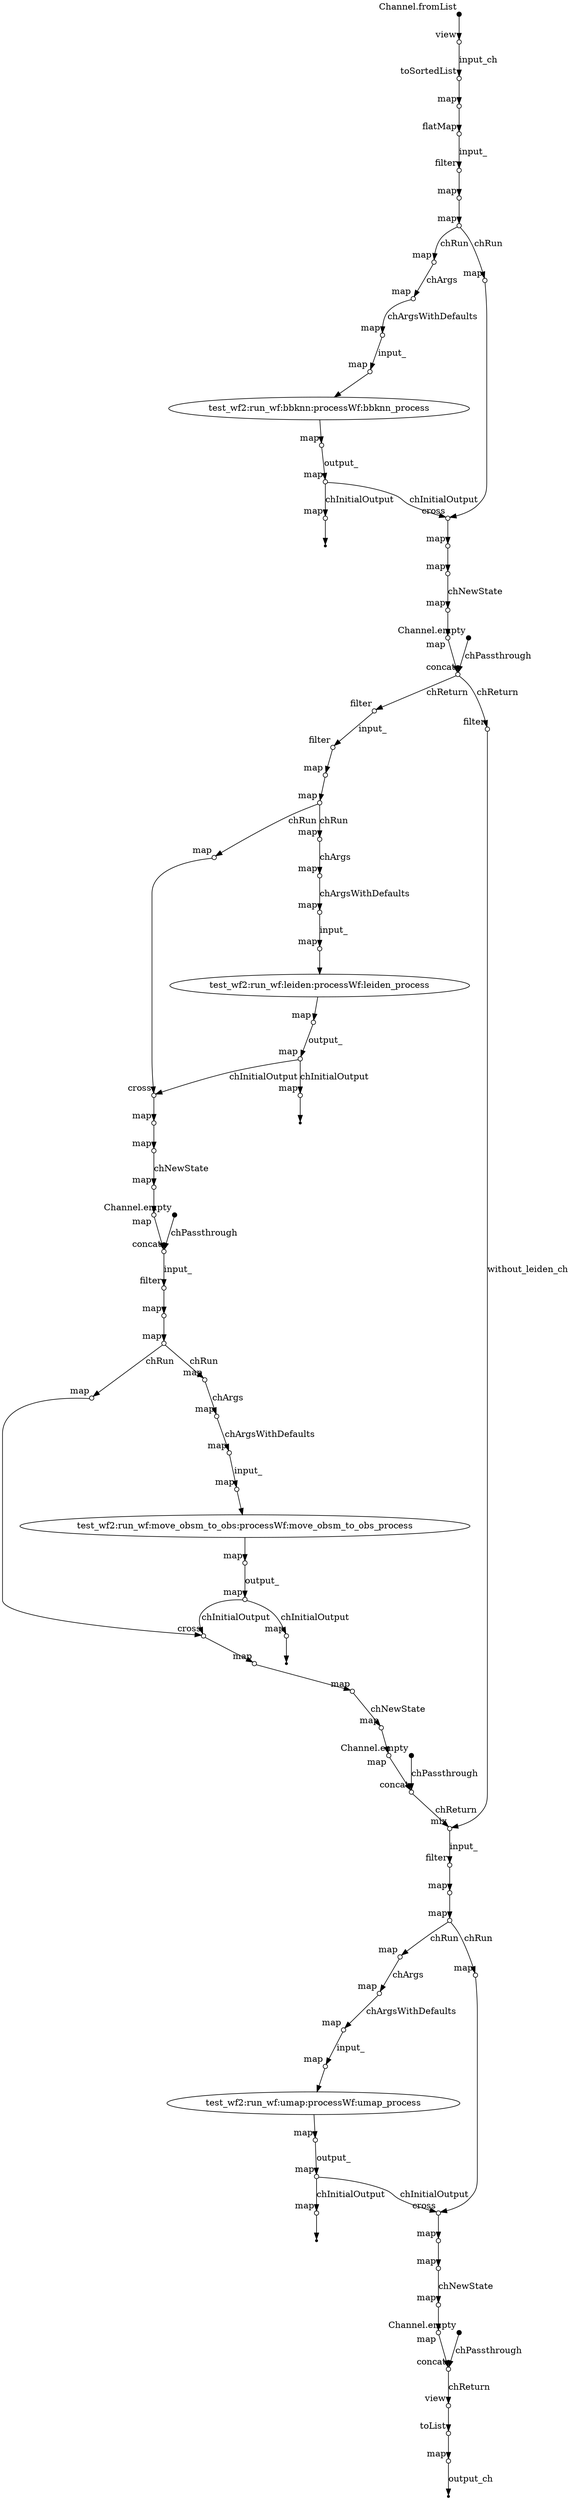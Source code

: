 digraph "graph" {
p0 [shape=point,label="",fixedsize=true,width=0.1,xlabel="Channel.fromList"];
p1 [shape=circle,label="",fixedsize=true,width=0.1,xlabel="view"];
p0 -> p1;

p1 [shape=circle,label="",fixedsize=true,width=0.1,xlabel="view"];
p2 [shape=circle,label="",fixedsize=true,width=0.1,xlabel="toSortedList"];
p1 -> p2 [label="input_ch"];

p2 [shape=circle,label="",fixedsize=true,width=0.1,xlabel="toSortedList"];
p3 [shape=circle,label="",fixedsize=true,width=0.1,xlabel="map"];
p2 -> p3;

p3 [shape=circle,label="",fixedsize=true,width=0.1,xlabel="map"];
p4 [shape=circle,label="",fixedsize=true,width=0.1,xlabel="flatMap"];
p3 -> p4;

p4 [shape=circle,label="",fixedsize=true,width=0.1,xlabel="flatMap"];
p5 [shape=circle,label="",fixedsize=true,width=0.1,xlabel="filter"];
p4 -> p5 [label="input_"];

p5 [shape=circle,label="",fixedsize=true,width=0.1,xlabel="filter"];
p6 [shape=circle,label="",fixedsize=true,width=0.1,xlabel="map"];
p5 -> p6;

p6 [shape=circle,label="",fixedsize=true,width=0.1,xlabel="map"];
p7 [shape=circle,label="",fixedsize=true,width=0.1,xlabel="map"];
p6 -> p7;

p7 [shape=circle,label="",fixedsize=true,width=0.1,xlabel="map"];
p9 [shape=circle,label="",fixedsize=true,width=0.1,xlabel="map"];
p7 -> p9 [label="chRun"];

p8 [shape=point,label="",fixedsize=true,width=0.1,xlabel="Channel.empty"];
p24 [shape=circle,label="",fixedsize=true,width=0.1,xlabel="concat"];
p8 -> p24 [label="chPassthrough"];

p9 [shape=circle,label="",fixedsize=true,width=0.1,xlabel="map"];
p10 [shape=circle,label="",fixedsize=true,width=0.1,xlabel="map"];
p9 -> p10 [label="chArgs"];

p10 [shape=circle,label="",fixedsize=true,width=0.1,xlabel="map"];
p11 [shape=circle,label="",fixedsize=true,width=0.1,xlabel="map"];
p10 -> p11 [label="chArgsWithDefaults"];

p11 [shape=circle,label="",fixedsize=true,width=0.1,xlabel="map"];
p12 [shape=circle,label="",fixedsize=true,width=0.1,xlabel="map"];
p11 -> p12 [label="input_"];

p12 [shape=circle,label="",fixedsize=true,width=0.1,xlabel="map"];
p13 [label="test_wf2:run_wf:bbknn:processWf:bbknn_process"];
p12 -> p13;

p13 [label="test_wf2:run_wf:bbknn:processWf:bbknn_process"];
p14 [shape=circle,label="",fixedsize=true,width=0.1,xlabel="map"];
p13 -> p14;

p14 [shape=circle,label="",fixedsize=true,width=0.1,xlabel="map"];
p15 [shape=circle,label="",fixedsize=true,width=0.1,xlabel="map"];
p14 -> p15 [label="output_"];

p15 [shape=circle,label="",fixedsize=true,width=0.1,xlabel="map"];
p17 [shape=circle,label="",fixedsize=true,width=0.1,xlabel="map"];
p15 -> p17 [label="chInitialOutput"];

p7 [shape=circle,label="",fixedsize=true,width=0.1,xlabel="map"];
p16 [shape=circle,label="",fixedsize=true,width=0.1,xlabel="map"];
p7 -> p16 [label="chRun"];

p16 [shape=circle,label="",fixedsize=true,width=0.1,xlabel="map"];
p19 [shape=circle,label="",fixedsize=true,width=0.1,xlabel="cross"];
p16 -> p19;

p17 [shape=circle,label="",fixedsize=true,width=0.1,xlabel="map"];
p18 [shape=point];
p17 -> p18;

p15 [shape=circle,label="",fixedsize=true,width=0.1,xlabel="map"];
p19 [shape=circle,label="",fixedsize=true,width=0.1,xlabel="cross"];
p15 -> p19 [label="chInitialOutput"];

p19 [shape=circle,label="",fixedsize=true,width=0.1,xlabel="cross"];
p20 [shape=circle,label="",fixedsize=true,width=0.1,xlabel="map"];
p19 -> p20;

p20 [shape=circle,label="",fixedsize=true,width=0.1,xlabel="map"];
p21 [shape=circle,label="",fixedsize=true,width=0.1,xlabel="map"];
p20 -> p21;

p21 [shape=circle,label="",fixedsize=true,width=0.1,xlabel="map"];
p22 [shape=circle,label="",fixedsize=true,width=0.1,xlabel="map"];
p21 -> p22 [label="chNewState"];

p22 [shape=circle,label="",fixedsize=true,width=0.1,xlabel="map"];
p23 [shape=circle,label="",fixedsize=true,width=0.1,xlabel="map"];
p22 -> p23;

p23 [shape=circle,label="",fixedsize=true,width=0.1,xlabel="map"];
p24 [shape=circle,label="",fixedsize=true,width=0.1,xlabel="concat"];
p23 -> p24;

p24 [shape=circle,label="",fixedsize=true,width=0.1,xlabel="concat"];
p25 [shape=circle,label="",fixedsize=true,width=0.1,xlabel="filter"];
p24 -> p25 [label="chReturn"];

p25 [shape=circle,label="",fixedsize=true,width=0.1,xlabel="filter"];
p26 [shape=circle,label="",fixedsize=true,width=0.1,xlabel="filter"];
p25 -> p26 [label="input_"];

p26 [shape=circle,label="",fixedsize=true,width=0.1,xlabel="filter"];
p27 [shape=circle,label="",fixedsize=true,width=0.1,xlabel="map"];
p26 -> p27;

p27 [shape=circle,label="",fixedsize=true,width=0.1,xlabel="map"];
p28 [shape=circle,label="",fixedsize=true,width=0.1,xlabel="map"];
p27 -> p28;

p28 [shape=circle,label="",fixedsize=true,width=0.1,xlabel="map"];
p30 [shape=circle,label="",fixedsize=true,width=0.1,xlabel="map"];
p28 -> p30 [label="chRun"];

p29 [shape=point,label="",fixedsize=true,width=0.1,xlabel="Channel.empty"];
p45 [shape=circle,label="",fixedsize=true,width=0.1,xlabel="concat"];
p29 -> p45 [label="chPassthrough"];

p30 [shape=circle,label="",fixedsize=true,width=0.1,xlabel="map"];
p31 [shape=circle,label="",fixedsize=true,width=0.1,xlabel="map"];
p30 -> p31 [label="chArgs"];

p31 [shape=circle,label="",fixedsize=true,width=0.1,xlabel="map"];
p32 [shape=circle,label="",fixedsize=true,width=0.1,xlabel="map"];
p31 -> p32 [label="chArgsWithDefaults"];

p32 [shape=circle,label="",fixedsize=true,width=0.1,xlabel="map"];
p33 [shape=circle,label="",fixedsize=true,width=0.1,xlabel="map"];
p32 -> p33 [label="input_"];

p33 [shape=circle,label="",fixedsize=true,width=0.1,xlabel="map"];
p34 [label="test_wf2:run_wf:leiden:processWf:leiden_process"];
p33 -> p34;

p34 [label="test_wf2:run_wf:leiden:processWf:leiden_process"];
p35 [shape=circle,label="",fixedsize=true,width=0.1,xlabel="map"];
p34 -> p35;

p35 [shape=circle,label="",fixedsize=true,width=0.1,xlabel="map"];
p36 [shape=circle,label="",fixedsize=true,width=0.1,xlabel="map"];
p35 -> p36 [label="output_"];

p36 [shape=circle,label="",fixedsize=true,width=0.1,xlabel="map"];
p38 [shape=circle,label="",fixedsize=true,width=0.1,xlabel="map"];
p36 -> p38 [label="chInitialOutput"];

p28 [shape=circle,label="",fixedsize=true,width=0.1,xlabel="map"];
p37 [shape=circle,label="",fixedsize=true,width=0.1,xlabel="map"];
p28 -> p37 [label="chRun"];

p37 [shape=circle,label="",fixedsize=true,width=0.1,xlabel="map"];
p40 [shape=circle,label="",fixedsize=true,width=0.1,xlabel="cross"];
p37 -> p40;

p38 [shape=circle,label="",fixedsize=true,width=0.1,xlabel="map"];
p39 [shape=point];
p38 -> p39;

p36 [shape=circle,label="",fixedsize=true,width=0.1,xlabel="map"];
p40 [shape=circle,label="",fixedsize=true,width=0.1,xlabel="cross"];
p36 -> p40 [label="chInitialOutput"];

p40 [shape=circle,label="",fixedsize=true,width=0.1,xlabel="cross"];
p41 [shape=circle,label="",fixedsize=true,width=0.1,xlabel="map"];
p40 -> p41;

p41 [shape=circle,label="",fixedsize=true,width=0.1,xlabel="map"];
p42 [shape=circle,label="",fixedsize=true,width=0.1,xlabel="map"];
p41 -> p42;

p42 [shape=circle,label="",fixedsize=true,width=0.1,xlabel="map"];
p43 [shape=circle,label="",fixedsize=true,width=0.1,xlabel="map"];
p42 -> p43 [label="chNewState"];

p43 [shape=circle,label="",fixedsize=true,width=0.1,xlabel="map"];
p44 [shape=circle,label="",fixedsize=true,width=0.1,xlabel="map"];
p43 -> p44;

p44 [shape=circle,label="",fixedsize=true,width=0.1,xlabel="map"];
p45 [shape=circle,label="",fixedsize=true,width=0.1,xlabel="concat"];
p44 -> p45;

p45 [shape=circle,label="",fixedsize=true,width=0.1,xlabel="concat"];
p46 [shape=circle,label="",fixedsize=true,width=0.1,xlabel="filter"];
p45 -> p46 [label="input_"];

p46 [shape=circle,label="",fixedsize=true,width=0.1,xlabel="filter"];
p47 [shape=circle,label="",fixedsize=true,width=0.1,xlabel="map"];
p46 -> p47;

p47 [shape=circle,label="",fixedsize=true,width=0.1,xlabel="map"];
p48 [shape=circle,label="",fixedsize=true,width=0.1,xlabel="map"];
p47 -> p48;

p48 [shape=circle,label="",fixedsize=true,width=0.1,xlabel="map"];
p50 [shape=circle,label="",fixedsize=true,width=0.1,xlabel="map"];
p48 -> p50 [label="chRun"];

p49 [shape=point,label="",fixedsize=true,width=0.1,xlabel="Channel.empty"];
p65 [shape=circle,label="",fixedsize=true,width=0.1,xlabel="concat"];
p49 -> p65 [label="chPassthrough"];

p50 [shape=circle,label="",fixedsize=true,width=0.1,xlabel="map"];
p51 [shape=circle,label="",fixedsize=true,width=0.1,xlabel="map"];
p50 -> p51 [label="chArgs"];

p51 [shape=circle,label="",fixedsize=true,width=0.1,xlabel="map"];
p52 [shape=circle,label="",fixedsize=true,width=0.1,xlabel="map"];
p51 -> p52 [label="chArgsWithDefaults"];

p52 [shape=circle,label="",fixedsize=true,width=0.1,xlabel="map"];
p53 [shape=circle,label="",fixedsize=true,width=0.1,xlabel="map"];
p52 -> p53 [label="input_"];

p53 [shape=circle,label="",fixedsize=true,width=0.1,xlabel="map"];
p54 [label="test_wf2:run_wf:move_obsm_to_obs:processWf:move_obsm_to_obs_process"];
p53 -> p54;

p54 [label="test_wf2:run_wf:move_obsm_to_obs:processWf:move_obsm_to_obs_process"];
p55 [shape=circle,label="",fixedsize=true,width=0.1,xlabel="map"];
p54 -> p55;

p55 [shape=circle,label="",fixedsize=true,width=0.1,xlabel="map"];
p56 [shape=circle,label="",fixedsize=true,width=0.1,xlabel="map"];
p55 -> p56 [label="output_"];

p56 [shape=circle,label="",fixedsize=true,width=0.1,xlabel="map"];
p58 [shape=circle,label="",fixedsize=true,width=0.1,xlabel="map"];
p56 -> p58 [label="chInitialOutput"];

p48 [shape=circle,label="",fixedsize=true,width=0.1,xlabel="map"];
p57 [shape=circle,label="",fixedsize=true,width=0.1,xlabel="map"];
p48 -> p57 [label="chRun"];

p57 [shape=circle,label="",fixedsize=true,width=0.1,xlabel="map"];
p60 [shape=circle,label="",fixedsize=true,width=0.1,xlabel="cross"];
p57 -> p60;

p58 [shape=circle,label="",fixedsize=true,width=0.1,xlabel="map"];
p59 [shape=point];
p58 -> p59;

p56 [shape=circle,label="",fixedsize=true,width=0.1,xlabel="map"];
p60 [shape=circle,label="",fixedsize=true,width=0.1,xlabel="cross"];
p56 -> p60 [label="chInitialOutput"];

p60 [shape=circle,label="",fixedsize=true,width=0.1,xlabel="cross"];
p61 [shape=circle,label="",fixedsize=true,width=0.1,xlabel="map"];
p60 -> p61;

p61 [shape=circle,label="",fixedsize=true,width=0.1,xlabel="map"];
p62 [shape=circle,label="",fixedsize=true,width=0.1,xlabel="map"];
p61 -> p62;

p62 [shape=circle,label="",fixedsize=true,width=0.1,xlabel="map"];
p63 [shape=circle,label="",fixedsize=true,width=0.1,xlabel="map"];
p62 -> p63 [label="chNewState"];

p63 [shape=circle,label="",fixedsize=true,width=0.1,xlabel="map"];
p64 [shape=circle,label="",fixedsize=true,width=0.1,xlabel="map"];
p63 -> p64;

p64 [shape=circle,label="",fixedsize=true,width=0.1,xlabel="map"];
p65 [shape=circle,label="",fixedsize=true,width=0.1,xlabel="concat"];
p64 -> p65;

p65 [shape=circle,label="",fixedsize=true,width=0.1,xlabel="concat"];
p67 [shape=circle,label="",fixedsize=true,width=0.1,xlabel="mix"];
p65 -> p67 [label="chReturn"];

p24 [shape=circle,label="",fixedsize=true,width=0.1,xlabel="concat"];
p66 [shape=circle,label="",fixedsize=true,width=0.1,xlabel="filter"];
p24 -> p66 [label="chReturn"];

p66 [shape=circle,label="",fixedsize=true,width=0.1,xlabel="filter"];
p67 [shape=circle,label="",fixedsize=true,width=0.1,xlabel="mix"];
p66 -> p67 [label="without_leiden_ch"];

p67 [shape=circle,label="",fixedsize=true,width=0.1,xlabel="mix"];
p68 [shape=circle,label="",fixedsize=true,width=0.1,xlabel="filter"];
p67 -> p68 [label="input_"];

p68 [shape=circle,label="",fixedsize=true,width=0.1,xlabel="filter"];
p69 [shape=circle,label="",fixedsize=true,width=0.1,xlabel="map"];
p68 -> p69;

p69 [shape=circle,label="",fixedsize=true,width=0.1,xlabel="map"];
p70 [shape=circle,label="",fixedsize=true,width=0.1,xlabel="map"];
p69 -> p70;

p70 [shape=circle,label="",fixedsize=true,width=0.1,xlabel="map"];
p72 [shape=circle,label="",fixedsize=true,width=0.1,xlabel="map"];
p70 -> p72 [label="chRun"];

p71 [shape=point,label="",fixedsize=true,width=0.1,xlabel="Channel.empty"];
p87 [shape=circle,label="",fixedsize=true,width=0.1,xlabel="concat"];
p71 -> p87 [label="chPassthrough"];

p72 [shape=circle,label="",fixedsize=true,width=0.1,xlabel="map"];
p73 [shape=circle,label="",fixedsize=true,width=0.1,xlabel="map"];
p72 -> p73 [label="chArgs"];

p73 [shape=circle,label="",fixedsize=true,width=0.1,xlabel="map"];
p74 [shape=circle,label="",fixedsize=true,width=0.1,xlabel="map"];
p73 -> p74 [label="chArgsWithDefaults"];

p74 [shape=circle,label="",fixedsize=true,width=0.1,xlabel="map"];
p75 [shape=circle,label="",fixedsize=true,width=0.1,xlabel="map"];
p74 -> p75 [label="input_"];

p75 [shape=circle,label="",fixedsize=true,width=0.1,xlabel="map"];
p76 [label="test_wf2:run_wf:umap:processWf:umap_process"];
p75 -> p76;

p76 [label="test_wf2:run_wf:umap:processWf:umap_process"];
p77 [shape=circle,label="",fixedsize=true,width=0.1,xlabel="map"];
p76 -> p77;

p77 [shape=circle,label="",fixedsize=true,width=0.1,xlabel="map"];
p78 [shape=circle,label="",fixedsize=true,width=0.1,xlabel="map"];
p77 -> p78 [label="output_"];

p78 [shape=circle,label="",fixedsize=true,width=0.1,xlabel="map"];
p80 [shape=circle,label="",fixedsize=true,width=0.1,xlabel="map"];
p78 -> p80 [label="chInitialOutput"];

p70 [shape=circle,label="",fixedsize=true,width=0.1,xlabel="map"];
p79 [shape=circle,label="",fixedsize=true,width=0.1,xlabel="map"];
p70 -> p79 [label="chRun"];

p79 [shape=circle,label="",fixedsize=true,width=0.1,xlabel="map"];
p82 [shape=circle,label="",fixedsize=true,width=0.1,xlabel="cross"];
p79 -> p82;

p80 [shape=circle,label="",fixedsize=true,width=0.1,xlabel="map"];
p81 [shape=point];
p80 -> p81;

p78 [shape=circle,label="",fixedsize=true,width=0.1,xlabel="map"];
p82 [shape=circle,label="",fixedsize=true,width=0.1,xlabel="cross"];
p78 -> p82 [label="chInitialOutput"];

p82 [shape=circle,label="",fixedsize=true,width=0.1,xlabel="cross"];
p83 [shape=circle,label="",fixedsize=true,width=0.1,xlabel="map"];
p82 -> p83;

p83 [shape=circle,label="",fixedsize=true,width=0.1,xlabel="map"];
p84 [shape=circle,label="",fixedsize=true,width=0.1,xlabel="map"];
p83 -> p84;

p84 [shape=circle,label="",fixedsize=true,width=0.1,xlabel="map"];
p85 [shape=circle,label="",fixedsize=true,width=0.1,xlabel="map"];
p84 -> p85 [label="chNewState"];

p85 [shape=circle,label="",fixedsize=true,width=0.1,xlabel="map"];
p86 [shape=circle,label="",fixedsize=true,width=0.1,xlabel="map"];
p85 -> p86;

p86 [shape=circle,label="",fixedsize=true,width=0.1,xlabel="map"];
p87 [shape=circle,label="",fixedsize=true,width=0.1,xlabel="concat"];
p86 -> p87;

p87 [shape=circle,label="",fixedsize=true,width=0.1,xlabel="concat"];
p88 [shape=circle,label="",fixedsize=true,width=0.1,xlabel="view"];
p87 -> p88 [label="chReturn"];

p88 [shape=circle,label="",fixedsize=true,width=0.1,xlabel="view"];
p89 [shape=circle,label="",fixedsize=true,width=0.1,xlabel="toList"];
p88 -> p89;

p89 [shape=circle,label="",fixedsize=true,width=0.1,xlabel="toList"];
p90 [shape=circle,label="",fixedsize=true,width=0.1,xlabel="map"];
p89 -> p90;

p90 [shape=circle,label="",fixedsize=true,width=0.1,xlabel="map"];
p91 [shape=point];
p90 -> p91 [label="output_ch"];

}
